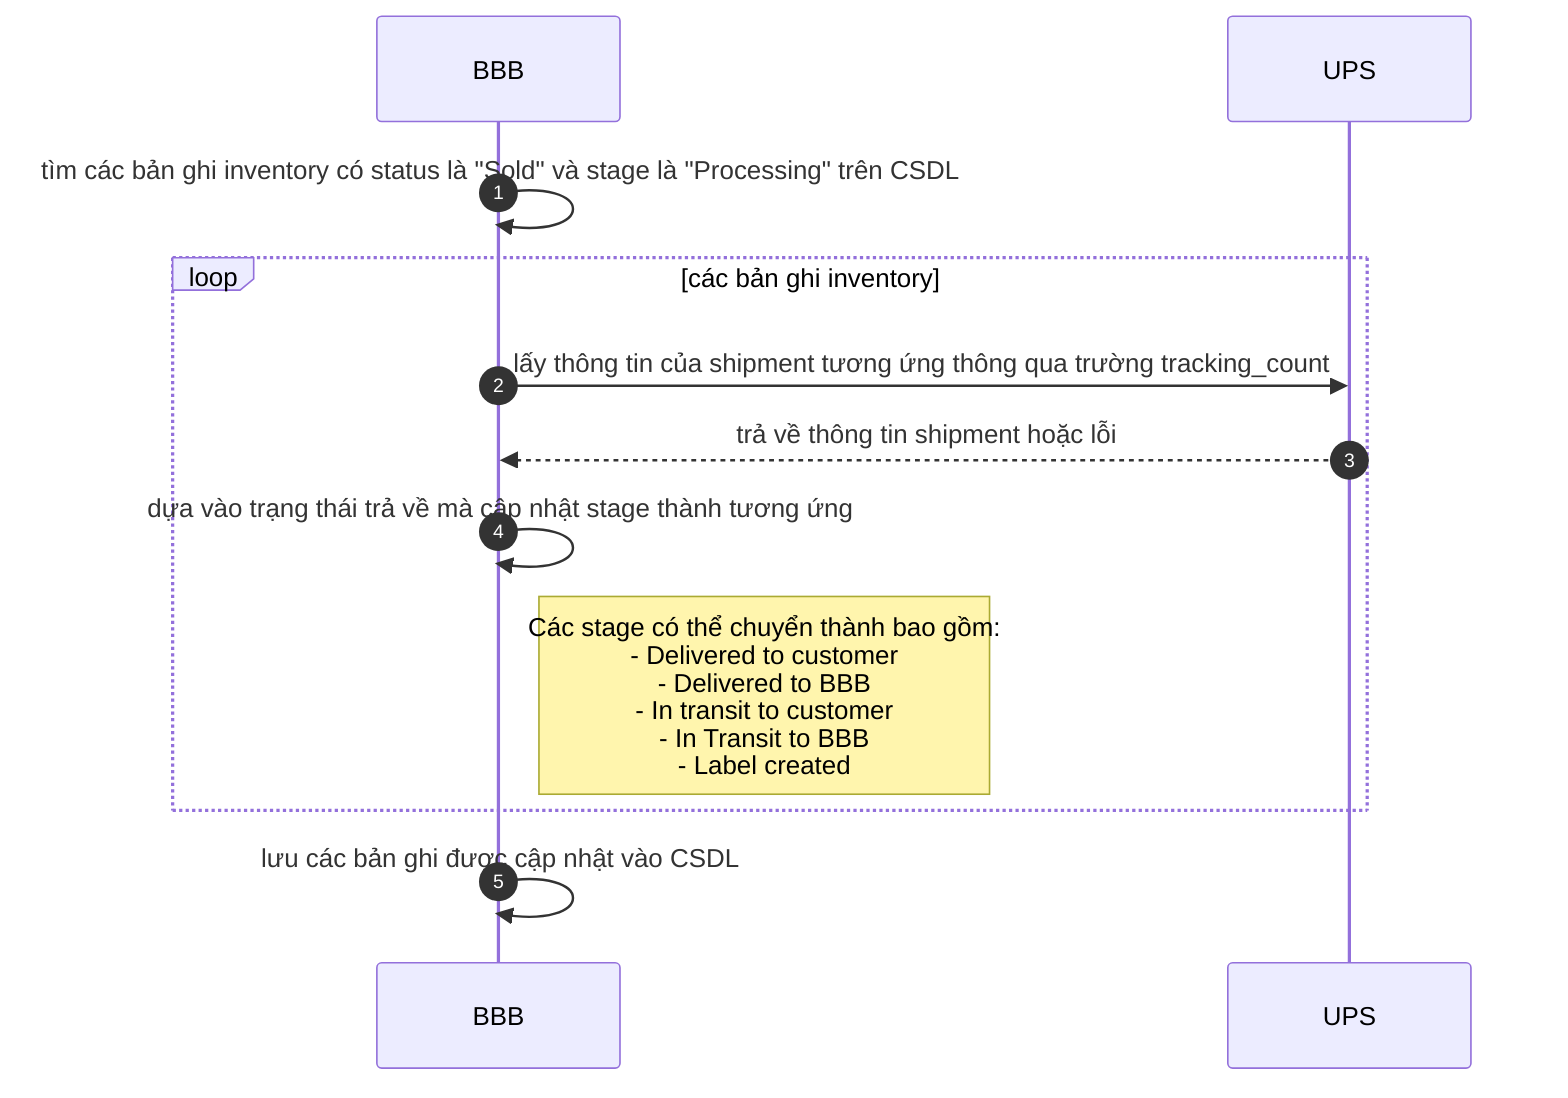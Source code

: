 sequenceDiagram
    autonumber
    BBB->>BBB: tìm các bản ghi inventory có status là "Sold" và stage là "Processing" trên CSDL
    loop các bản ghi inventory
        BBB->>UPS: lấy thông tin của shipment tương ứng thông qua trường tracking_count
        UPS-->>BBB: trả về thông tin shipment hoặc lỗi
        BBB->>BBB: dựa vào trạng thái trả về mà cập nhật stage thành tương ứng
        Note right of BBB: Các stage có thể chuyển thành bao gồm:<br>- Delivered to customer<br>- Delivered to BBB<br>- In transit to customer<br>- In Transit to BBB<br>- Label created
    end
    BBB->>BBB: lưu các bản ghi được cập nhật vào CSDL